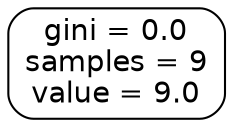 digraph Tree {
node [shape=box, style="filled, rounded", color="black", fontname="helvetica"] ;
edge [fontname="helvetica"] ;
0 [label=<gini = 0.0<br/>samples = 9<br/>value = 9.0>, fillcolor="#ffffff"] ;
}
